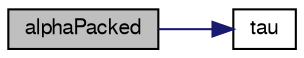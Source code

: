 digraph "alphaPacked"
{
  bgcolor="transparent";
  edge [fontname="FreeSans",fontsize="10",labelfontname="FreeSans",labelfontsize="10"];
  node [fontname="FreeSans",fontsize="10",shape=record];
  rankdir="LR";
  Node620 [label="alphaPacked",height=0.2,width=0.4,color="black", fillcolor="grey75", style="filled", fontcolor="black"];
  Node620 -> Node621 [color="midnightblue",fontsize="10",style="solid",fontname="FreeSans"];
  Node621 [label="tau",height=0.2,width=0.4,color="black",URL="$a24274.html#a3b3ac60bcea57e57149441f2b82bdf76",tooltip="Collision stress. "];
}
